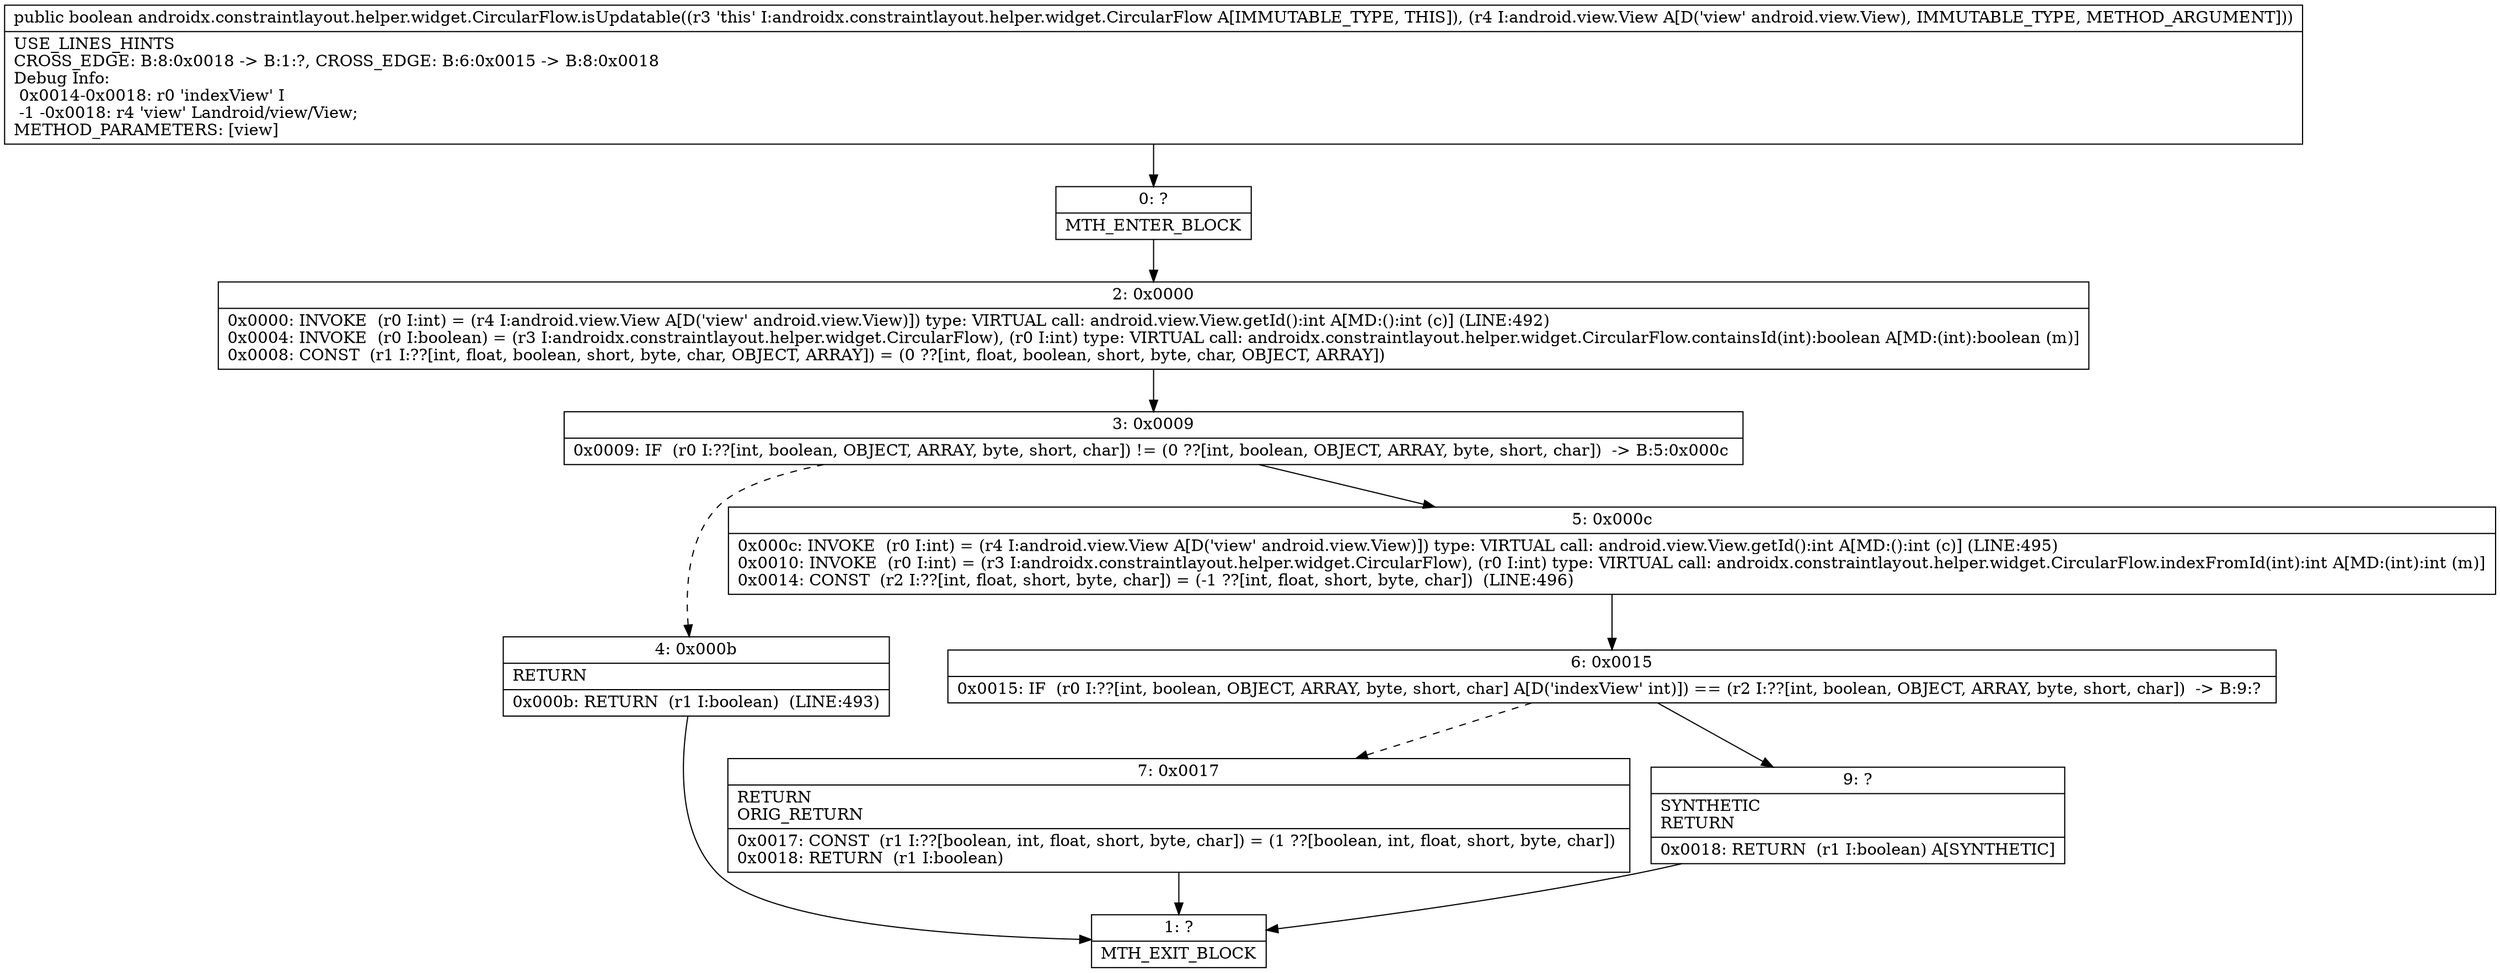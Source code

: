 digraph "CFG forandroidx.constraintlayout.helper.widget.CircularFlow.isUpdatable(Landroid\/view\/View;)Z" {
Node_0 [shape=record,label="{0\:\ ?|MTH_ENTER_BLOCK\l}"];
Node_2 [shape=record,label="{2\:\ 0x0000|0x0000: INVOKE  (r0 I:int) = (r4 I:android.view.View A[D('view' android.view.View)]) type: VIRTUAL call: android.view.View.getId():int A[MD:():int (c)] (LINE:492)\l0x0004: INVOKE  (r0 I:boolean) = (r3 I:androidx.constraintlayout.helper.widget.CircularFlow), (r0 I:int) type: VIRTUAL call: androidx.constraintlayout.helper.widget.CircularFlow.containsId(int):boolean A[MD:(int):boolean (m)]\l0x0008: CONST  (r1 I:??[int, float, boolean, short, byte, char, OBJECT, ARRAY]) = (0 ??[int, float, boolean, short, byte, char, OBJECT, ARRAY]) \l}"];
Node_3 [shape=record,label="{3\:\ 0x0009|0x0009: IF  (r0 I:??[int, boolean, OBJECT, ARRAY, byte, short, char]) != (0 ??[int, boolean, OBJECT, ARRAY, byte, short, char])  \-\> B:5:0x000c \l}"];
Node_4 [shape=record,label="{4\:\ 0x000b|RETURN\l|0x000b: RETURN  (r1 I:boolean)  (LINE:493)\l}"];
Node_1 [shape=record,label="{1\:\ ?|MTH_EXIT_BLOCK\l}"];
Node_5 [shape=record,label="{5\:\ 0x000c|0x000c: INVOKE  (r0 I:int) = (r4 I:android.view.View A[D('view' android.view.View)]) type: VIRTUAL call: android.view.View.getId():int A[MD:():int (c)] (LINE:495)\l0x0010: INVOKE  (r0 I:int) = (r3 I:androidx.constraintlayout.helper.widget.CircularFlow), (r0 I:int) type: VIRTUAL call: androidx.constraintlayout.helper.widget.CircularFlow.indexFromId(int):int A[MD:(int):int (m)]\l0x0014: CONST  (r2 I:??[int, float, short, byte, char]) = (\-1 ??[int, float, short, byte, char])  (LINE:496)\l}"];
Node_6 [shape=record,label="{6\:\ 0x0015|0x0015: IF  (r0 I:??[int, boolean, OBJECT, ARRAY, byte, short, char] A[D('indexView' int)]) == (r2 I:??[int, boolean, OBJECT, ARRAY, byte, short, char])  \-\> B:9:? \l}"];
Node_7 [shape=record,label="{7\:\ 0x0017|RETURN\lORIG_RETURN\l|0x0017: CONST  (r1 I:??[boolean, int, float, short, byte, char]) = (1 ??[boolean, int, float, short, byte, char]) \l0x0018: RETURN  (r1 I:boolean) \l}"];
Node_9 [shape=record,label="{9\:\ ?|SYNTHETIC\lRETURN\l|0x0018: RETURN  (r1 I:boolean) A[SYNTHETIC]\l}"];
MethodNode[shape=record,label="{public boolean androidx.constraintlayout.helper.widget.CircularFlow.isUpdatable((r3 'this' I:androidx.constraintlayout.helper.widget.CircularFlow A[IMMUTABLE_TYPE, THIS]), (r4 I:android.view.View A[D('view' android.view.View), IMMUTABLE_TYPE, METHOD_ARGUMENT]))  | USE_LINES_HINTS\lCROSS_EDGE: B:8:0x0018 \-\> B:1:?, CROSS_EDGE: B:6:0x0015 \-\> B:8:0x0018\lDebug Info:\l  0x0014\-0x0018: r0 'indexView' I\l  \-1 \-0x0018: r4 'view' Landroid\/view\/View;\lMETHOD_PARAMETERS: [view]\l}"];
MethodNode -> Node_0;Node_0 -> Node_2;
Node_2 -> Node_3;
Node_3 -> Node_4[style=dashed];
Node_3 -> Node_5;
Node_4 -> Node_1;
Node_5 -> Node_6;
Node_6 -> Node_7[style=dashed];
Node_6 -> Node_9;
Node_7 -> Node_1;
Node_9 -> Node_1;
}

